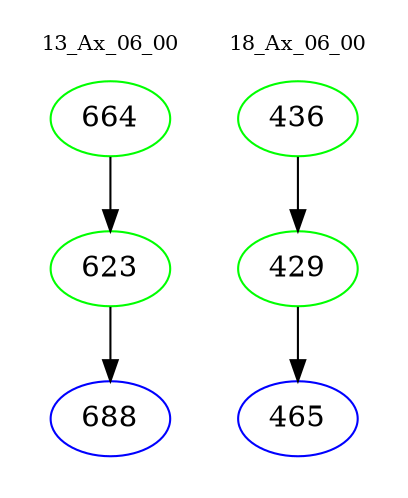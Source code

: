 digraph{
subgraph cluster_0 {
color = white
label = "13_Ax_06_00";
fontsize=10;
T0_664 [label="664", color="green"]
T0_664 -> T0_623 [color="black"]
T0_623 [label="623", color="green"]
T0_623 -> T0_688 [color="black"]
T0_688 [label="688", color="blue"]
}
subgraph cluster_1 {
color = white
label = "18_Ax_06_00";
fontsize=10;
T1_436 [label="436", color="green"]
T1_436 -> T1_429 [color="black"]
T1_429 [label="429", color="green"]
T1_429 -> T1_465 [color="black"]
T1_465 [label="465", color="blue"]
}
}
